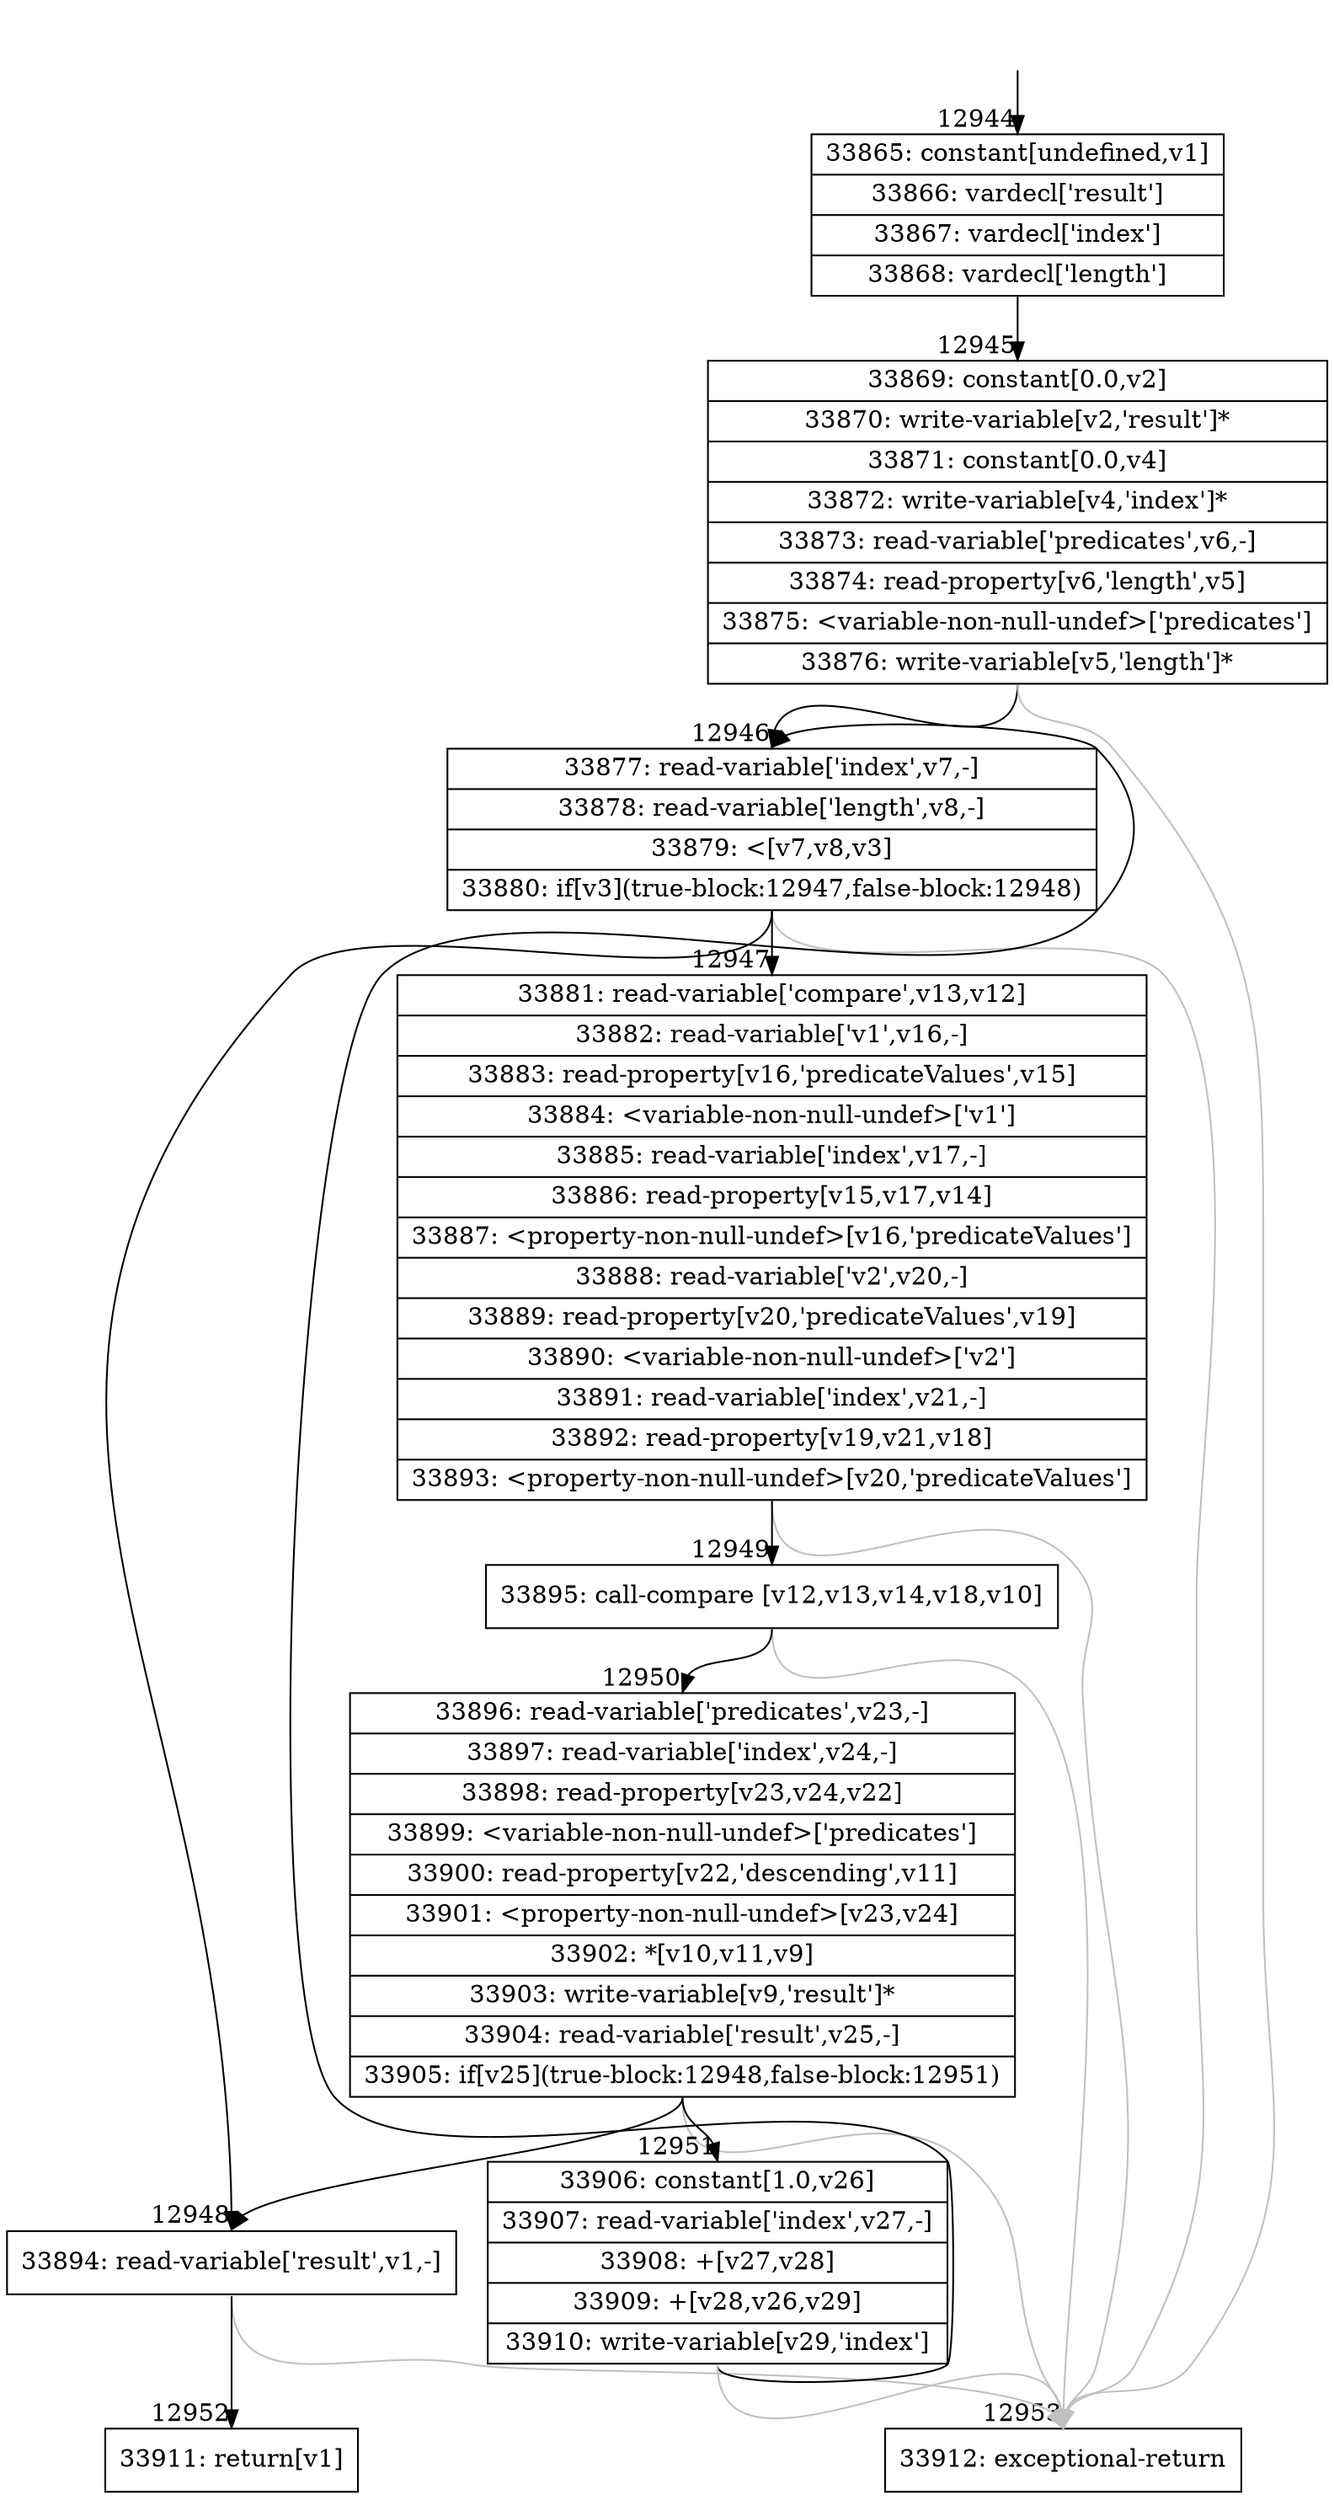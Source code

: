 digraph {
rankdir="TD"
BB_entry997[shape=none,label=""];
BB_entry997 -> BB12944 [tailport=s, headport=n, headlabel="    12944"]
BB12944 [shape=record label="{33865: constant[undefined,v1]|33866: vardecl['result']|33867: vardecl['index']|33868: vardecl['length']}" ] 
BB12944 -> BB12945 [tailport=s, headport=n, headlabel="      12945"]
BB12945 [shape=record label="{33869: constant[0.0,v2]|33870: write-variable[v2,'result']*|33871: constant[0.0,v4]|33872: write-variable[v4,'index']*|33873: read-variable['predicates',v6,-]|33874: read-property[v6,'length',v5]|33875: \<variable-non-null-undef\>['predicates']|33876: write-variable[v5,'length']*}" ] 
BB12945 -> BB12946 [tailport=s, headport=n, headlabel="      12946"]
BB12945 -> BB12953 [tailport=s, headport=n, color=gray, headlabel="      12953"]
BB12946 [shape=record label="{33877: read-variable['index',v7,-]|33878: read-variable['length',v8,-]|33879: \<[v7,v8,v3]|33880: if[v3](true-block:12947,false-block:12948)}" ] 
BB12946 -> BB12947 [tailport=s, headport=n, headlabel="      12947"]
BB12946 -> BB12948 [tailport=s, headport=n, headlabel="      12948"]
BB12946 -> BB12953 [tailport=s, headport=n, color=gray]
BB12947 [shape=record label="{33881: read-variable['compare',v13,v12]|33882: read-variable['v1',v16,-]|33883: read-property[v16,'predicateValues',v15]|33884: \<variable-non-null-undef\>['v1']|33885: read-variable['index',v17,-]|33886: read-property[v15,v17,v14]|33887: \<property-non-null-undef\>[v16,'predicateValues']|33888: read-variable['v2',v20,-]|33889: read-property[v20,'predicateValues',v19]|33890: \<variable-non-null-undef\>['v2']|33891: read-variable['index',v21,-]|33892: read-property[v19,v21,v18]|33893: \<property-non-null-undef\>[v20,'predicateValues']}" ] 
BB12947 -> BB12949 [tailport=s, headport=n, headlabel="      12949"]
BB12947 -> BB12953 [tailport=s, headport=n, color=gray]
BB12948 [shape=record label="{33894: read-variable['result',v1,-]}" ] 
BB12948 -> BB12952 [tailport=s, headport=n, headlabel="      12952"]
BB12948 -> BB12953 [tailport=s, headport=n, color=gray]
BB12949 [shape=record label="{33895: call-compare [v12,v13,v14,v18,v10]}" ] 
BB12949 -> BB12950 [tailport=s, headport=n, headlabel="      12950"]
BB12949 -> BB12953 [tailport=s, headport=n, color=gray]
BB12950 [shape=record label="{33896: read-variable['predicates',v23,-]|33897: read-variable['index',v24,-]|33898: read-property[v23,v24,v22]|33899: \<variable-non-null-undef\>['predicates']|33900: read-property[v22,'descending',v11]|33901: \<property-non-null-undef\>[v23,v24]|33902: *[v10,v11,v9]|33903: write-variable[v9,'result']*|33904: read-variable['result',v25,-]|33905: if[v25](true-block:12948,false-block:12951)}" ] 
BB12950 -> BB12948 [tailport=s, headport=n]
BB12950 -> BB12951 [tailport=s, headport=n, headlabel="      12951"]
BB12950 -> BB12953 [tailport=s, headport=n, color=gray]
BB12951 [shape=record label="{33906: constant[1.0,v26]|33907: read-variable['index',v27,-]|33908: +[v27,v28]|33909: +[v28,v26,v29]|33910: write-variable[v29,'index']}" ] 
BB12951 -> BB12946 [tailport=s, headport=n]
BB12951 -> BB12953 [tailport=s, headport=n, color=gray]
BB12952 [shape=record label="{33911: return[v1]}" ] 
BB12953 [shape=record label="{33912: exceptional-return}" ] 
//#$~ 19287
}
